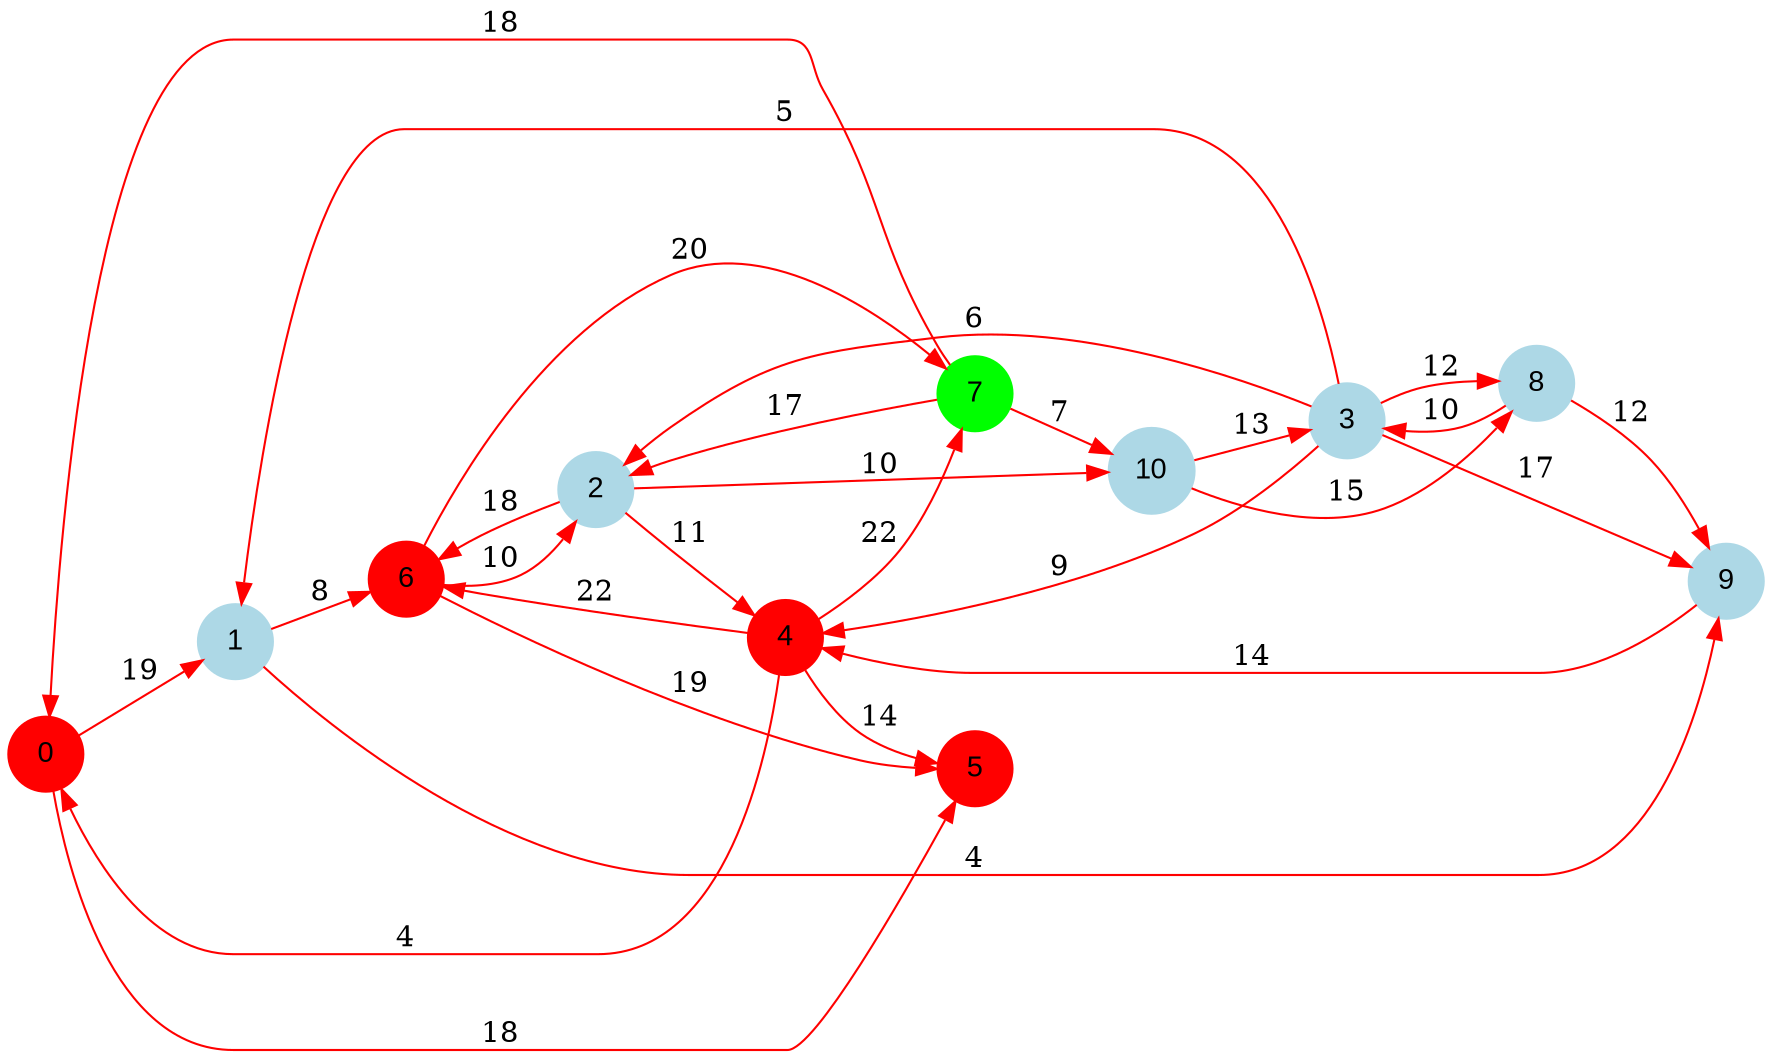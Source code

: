 digraph graphe {
rankdir = LR;
edge [color=red];
0 [fontname="Arial", shape = circle, color=red, style=filled];
1 [fontname="Arial", shape = circle, color=lightblue, style=filled];
2 [fontname="Arial", shape = circle, color=lightblue, style=filled];
3 [fontname="Arial", shape = circle, color=lightblue, style=filled];
4 [fontname="Arial", shape = circle, color=red, style=filled];
5 [fontname="Arial", shape = circle, color=red, style=filled];
6 [fontname="Arial", shape = circle, color=red, style=filled];
7 [fontname="Arial", shape = circle, color=green, style=filled];
8 [fontname="Arial", shape = circle, color=lightblue, style=filled];
9 [fontname="Arial", shape = circle, color=lightblue, style=filled];
10 [fontname="Arial", shape = circle, color=lightblue, style=filled];
	0 -> 1 [label = "19"];
	0 -> 5 [label = "18"];
	1 -> 6 [label = "8"];
	1 -> 9 [label = "4"];
	2 -> 4 [label = "11"];
	2 -> 6 [label = "18"];
	2 -> 10 [label = "10"];
	3 -> 1 [label = "5"];
	3 -> 2 [label = "6"];
	3 -> 4 [label = "9"];
	3 -> 8 [label = "12"];
	3 -> 9 [label = "17"];
	4 -> 0 [label = "4"];
	4 -> 5 [label = "14"];
	4 -> 6 [label = "22"];
	4 -> 7 [label = "22"];
	6 -> 2 [label = "10"];
	6 -> 5 [label = "19"];
	6 -> 7 [label = "20"];
	7 -> 0 [label = "18"];
	7 -> 2 [label = "17"];
	7 -> 10 [label = "7"];
	8 -> 3 [label = "10"];
	8 -> 9 [label = "12"];
	9 -> 4 [label = "14"];
	10 -> 3 [label = "13"];
	10 -> 8 [label = "15"];
}